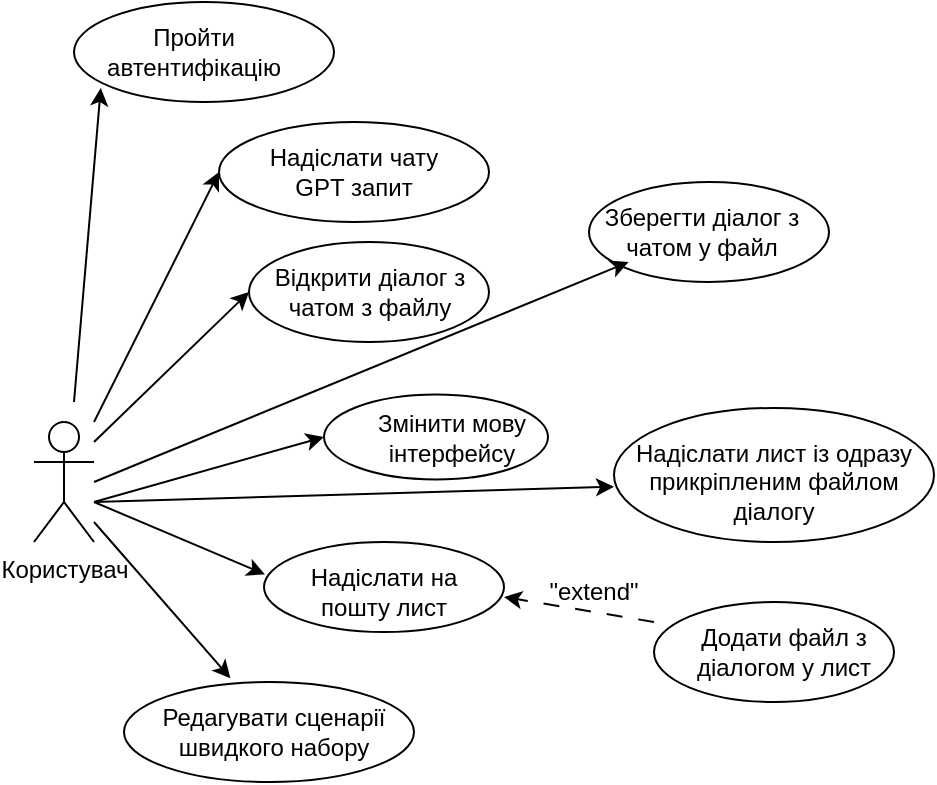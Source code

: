 <mxfile version="21.1.5" type="device">
  <diagram name="Page-1" id="cg_2lf2457jiWw39Sg79">
    <mxGraphModel dx="1195" dy="637" grid="1" gridSize="10" guides="1" tooltips="1" connect="1" arrows="1" fold="1" page="1" pageScale="1" pageWidth="850" pageHeight="1100" math="0" shadow="0">
      <root>
        <mxCell id="0" />
        <mxCell id="1" parent="0" />
        <mxCell id="qcoBS1INlQU58nQ2aaVg-4" value="" style="ellipse;whiteSpace=wrap;html=1;" vertex="1" parent="1">
          <mxGeometry x="390" y="233" width="160" height="67" as="geometry" />
        </mxCell>
        <mxCell id="qcoBS1INlQU58nQ2aaVg-3" value="" style="ellipse;whiteSpace=wrap;html=1;" vertex="1" parent="1">
          <mxGeometry x="245" y="226.25" width="112" height="42.5" as="geometry" />
        </mxCell>
        <mxCell id="4AkLC9VZN4L1tE0bMo88-15" value="" style="ellipse;whiteSpace=wrap;html=1;" parent="1" vertex="1">
          <mxGeometry x="145" y="370" width="145" height="50" as="geometry" />
        </mxCell>
        <mxCell id="4AkLC9VZN4L1tE0bMo88-14" value="" style="ellipse;whiteSpace=wrap;html=1;" parent="1" vertex="1">
          <mxGeometry x="410" y="330" width="120" height="50" as="geometry" />
        </mxCell>
        <mxCell id="4AkLC9VZN4L1tE0bMo88-13" value="" style="ellipse;whiteSpace=wrap;html=1;" parent="1" vertex="1">
          <mxGeometry x="215" y="300" width="120" height="45" as="geometry" />
        </mxCell>
        <mxCell id="4AkLC9VZN4L1tE0bMo88-12" value="" style="ellipse;whiteSpace=wrap;html=1;" parent="1" vertex="1">
          <mxGeometry x="377.5" y="120" width="120" height="50" as="geometry" />
        </mxCell>
        <mxCell id="4AkLC9VZN4L1tE0bMo88-11" value="" style="ellipse;whiteSpace=wrap;html=1;" parent="1" vertex="1">
          <mxGeometry x="207.5" y="150" width="120" height="50" as="geometry" />
        </mxCell>
        <mxCell id="4AkLC9VZN4L1tE0bMo88-10" value="" style="ellipse;whiteSpace=wrap;html=1;" parent="1" vertex="1">
          <mxGeometry x="192.5" y="90" width="135" height="50" as="geometry" />
        </mxCell>
        <mxCell id="4AkLC9VZN4L1tE0bMo88-9" value="" style="ellipse;whiteSpace=wrap;html=1;" parent="1" vertex="1">
          <mxGeometry x="120" y="30" width="130" height="50" as="geometry" />
        </mxCell>
        <mxCell id="4AkLC9VZN4L1tE0bMo88-1" value="Користувач" style="shape=umlActor;verticalLabelPosition=bottom;verticalAlign=top;html=1;outlineConnect=0;" parent="1" vertex="1">
          <mxGeometry x="100" y="240" width="30" height="60" as="geometry" />
        </mxCell>
        <mxCell id="4AkLC9VZN4L1tE0bMo88-2" value="Пройти автентифікацію" style="text;html=1;strokeColor=none;fillColor=none;align=center;verticalAlign=middle;whiteSpace=wrap;rounded=0;" parent="1" vertex="1">
          <mxGeometry x="130" y="40" width="100" height="30" as="geometry" />
        </mxCell>
        <mxCell id="4AkLC9VZN4L1tE0bMo88-3" value="Надіслати чату GPT запит" style="text;html=1;strokeColor=none;fillColor=none;align=center;verticalAlign=middle;whiteSpace=wrap;rounded=0;" parent="1" vertex="1">
          <mxGeometry x="215" y="100" width="90" height="30" as="geometry" />
        </mxCell>
        <mxCell id="4AkLC9VZN4L1tE0bMo88-4" value="Відкрити діалог з чатом з файлу" style="text;html=1;strokeColor=none;fillColor=none;align=center;verticalAlign=middle;whiteSpace=wrap;rounded=0;" parent="1" vertex="1">
          <mxGeometry x="207.5" y="160" width="120" height="30" as="geometry" />
        </mxCell>
        <mxCell id="4AkLC9VZN4L1tE0bMo88-5" value="Зберегти діалог з чатом у файл" style="text;html=1;strokeColor=none;fillColor=none;align=center;verticalAlign=middle;whiteSpace=wrap;rounded=0;" parent="1" vertex="1">
          <mxGeometry x="370" y="130" width="127.5" height="30" as="geometry" />
        </mxCell>
        <mxCell id="4AkLC9VZN4L1tE0bMo88-6" value="Редагувати сценарії швидкого набору" style="text;html=1;strokeColor=none;fillColor=none;align=center;verticalAlign=middle;whiteSpace=wrap;rounded=0;" parent="1" vertex="1">
          <mxGeometry x="160" y="380" width="120" height="30" as="geometry" />
        </mxCell>
        <mxCell id="4AkLC9VZN4L1tE0bMo88-7" value="Надіслати на пошту лист" style="text;html=1;strokeColor=none;fillColor=none;align=center;verticalAlign=middle;whiteSpace=wrap;rounded=0;" parent="1" vertex="1">
          <mxGeometry x="230" y="310" width="90" height="30" as="geometry" />
        </mxCell>
        <mxCell id="4AkLC9VZN4L1tE0bMo88-8" value="Додати файл з діалогом у лист" style="text;html=1;strokeColor=none;fillColor=none;align=center;verticalAlign=middle;whiteSpace=wrap;rounded=0;" parent="1" vertex="1">
          <mxGeometry x="425" y="340" width="100" height="30" as="geometry" />
        </mxCell>
        <mxCell id="4AkLC9VZN4L1tE0bMo88-17" value="" style="endArrow=classic;html=1;rounded=0;entryX=0.103;entryY=0.86;entryDx=0;entryDy=0;entryPerimeter=0;" parent="1" target="4AkLC9VZN4L1tE0bMo88-9" edge="1">
          <mxGeometry width="50" height="50" relative="1" as="geometry">
            <mxPoint x="120" y="230" as="sourcePoint" />
            <mxPoint x="170" y="180" as="targetPoint" />
          </mxGeometry>
        </mxCell>
        <mxCell id="4AkLC9VZN4L1tE0bMo88-18" value="" style="endArrow=classic;html=1;rounded=0;entryX=0;entryY=0.5;entryDx=0;entryDy=0;" parent="1" target="4AkLC9VZN4L1tE0bMo88-10" edge="1">
          <mxGeometry width="50" height="50" relative="1" as="geometry">
            <mxPoint x="130" y="240" as="sourcePoint" />
            <mxPoint x="180" y="190" as="targetPoint" />
          </mxGeometry>
        </mxCell>
        <mxCell id="4AkLC9VZN4L1tE0bMo88-19" value="" style="endArrow=classic;html=1;rounded=0;entryX=0;entryY=0.5;entryDx=0;entryDy=0;" parent="1" target="4AkLC9VZN4L1tE0bMo88-4" edge="1">
          <mxGeometry width="50" height="50" relative="1" as="geometry">
            <mxPoint x="130" y="250" as="sourcePoint" />
            <mxPoint x="180" y="200" as="targetPoint" />
          </mxGeometry>
        </mxCell>
        <mxCell id="4AkLC9VZN4L1tE0bMo88-20" value="" style="endArrow=classic;html=1;rounded=0;" parent="1" target="4AkLC9VZN4L1tE0bMo88-5" edge="1">
          <mxGeometry width="50" height="50" relative="1" as="geometry">
            <mxPoint x="130" y="270" as="sourcePoint" />
            <mxPoint x="180" y="220" as="targetPoint" />
          </mxGeometry>
        </mxCell>
        <mxCell id="4AkLC9VZN4L1tE0bMo88-21" value="" style="endArrow=classic;html=1;rounded=0;entryX=0.004;entryY=0.36;entryDx=0;entryDy=0;entryPerimeter=0;" parent="1" target="4AkLC9VZN4L1tE0bMo88-13" edge="1">
          <mxGeometry width="50" height="50" relative="1" as="geometry">
            <mxPoint x="130" y="280" as="sourcePoint" />
            <mxPoint x="180" y="230" as="targetPoint" />
          </mxGeometry>
        </mxCell>
        <mxCell id="4AkLC9VZN4L1tE0bMo88-22" value="" style="endArrow=classic;html=1;rounded=0;entryX=0.367;entryY=-0.037;entryDx=0;entryDy=0;entryPerimeter=0;" parent="1" target="4AkLC9VZN4L1tE0bMo88-15" edge="1">
          <mxGeometry width="50" height="50" relative="1" as="geometry">
            <mxPoint x="130" y="290" as="sourcePoint" />
            <mxPoint x="180" y="240" as="targetPoint" />
          </mxGeometry>
        </mxCell>
        <mxCell id="4AkLC9VZN4L1tE0bMo88-23" value="" style="endArrow=classic;html=1;rounded=0;entryX=1;entryY=0.611;entryDx=0;entryDy=0;entryPerimeter=0;dashed=1;dashPattern=8 8;" parent="1" target="4AkLC9VZN4L1tE0bMo88-13" edge="1">
          <mxGeometry width="50" height="50" relative="1" as="geometry">
            <mxPoint x="410" y="340" as="sourcePoint" />
            <mxPoint x="370" y="290" as="targetPoint" />
          </mxGeometry>
        </mxCell>
        <mxCell id="4AkLC9VZN4L1tE0bMo88-24" value="&quot;extend&quot;" style="text;html=1;strokeColor=none;fillColor=none;align=center;verticalAlign=middle;whiteSpace=wrap;rounded=0;" parent="1" vertex="1">
          <mxGeometry x="350" y="310" width="60" height="30" as="geometry" />
        </mxCell>
        <mxCell id="qcoBS1INlQU58nQ2aaVg-1" value="Надіслати лист із одразу прикріпленим файлом діалогу" style="text;html=1;strokeColor=none;fillColor=none;align=center;verticalAlign=middle;whiteSpace=wrap;rounded=0;" vertex="1" parent="1">
          <mxGeometry x="390" y="245" width="160" height="50" as="geometry" />
        </mxCell>
        <mxCell id="qcoBS1INlQU58nQ2aaVg-2" value="Змінити мову інтерфейсу" style="text;html=1;strokeColor=none;fillColor=none;align=center;verticalAlign=middle;whiteSpace=wrap;rounded=0;" vertex="1" parent="1">
          <mxGeometry x="268" y="232.5" width="82" height="30" as="geometry" />
        </mxCell>
        <mxCell id="qcoBS1INlQU58nQ2aaVg-5" value="" style="endArrow=classic;html=1;rounded=0;entryX=0;entryY=0.5;entryDx=0;entryDy=0;" edge="1" parent="1" target="qcoBS1INlQU58nQ2aaVg-3">
          <mxGeometry width="50" height="50" relative="1" as="geometry">
            <mxPoint x="130" y="280" as="sourcePoint" />
            <mxPoint x="180" y="230" as="targetPoint" />
          </mxGeometry>
        </mxCell>
        <mxCell id="qcoBS1INlQU58nQ2aaVg-7" value="" style="endArrow=classic;html=1;rounded=0;" edge="1" parent="1" target="qcoBS1INlQU58nQ2aaVg-1">
          <mxGeometry width="50" height="50" relative="1" as="geometry">
            <mxPoint x="130" y="280" as="sourcePoint" />
            <mxPoint x="180" y="230" as="targetPoint" />
          </mxGeometry>
        </mxCell>
      </root>
    </mxGraphModel>
  </diagram>
</mxfile>
